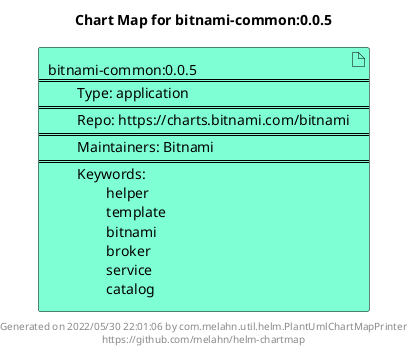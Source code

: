@startuml
skinparam linetype ortho
skinparam backgroundColor white
skinparam usecaseBorderColor black
skinparam usecaseArrowColor LightSlateGray
skinparam artifactBorderColor black
skinparam artifactArrowColor LightSlateGray

title Chart Map for bitnami-common:0.0.5

'There is one referenced Helm Chart
artifact "bitnami-common:0.0.5\n====\n\tType: application\n====\n\tRepo: https://charts.bitnami.com/bitnami\n====\n\tMaintainers: Bitnami\n====\n\tKeywords: \n\t\thelper\n\t\ttemplate\n\t\tbitnami\n\t\tbroker\n\t\tservice\n\t\tcatalog" as bitnami_common_0_0_5 #Aquamarine

'There are 0 referenced Docker Images

'Chart Dependencies

center footer Generated on 2022/05/30 22:01:06 by com.melahn.util.helm.PlantUmlChartMapPrinter\nhttps://github.com/melahn/helm-chartmap
@enduml
